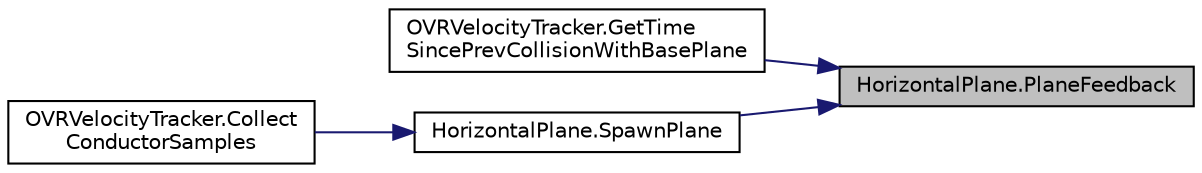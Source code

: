 digraph "HorizontalPlane.PlaneFeedback"
{
 // LATEX_PDF_SIZE
  edge [fontname="Helvetica",fontsize="10",labelfontname="Helvetica",labelfontsize="10"];
  node [fontname="Helvetica",fontsize="10",shape=record];
  rankdir="RL";
  Node1 [label="HorizontalPlane.PlaneFeedback",height=0.2,width=0.4,color="black", fillcolor="grey75", style="filled", fontcolor="black",tooltip="Calls the haptic feedback and ripple feedback"];
  Node1 -> Node2 [dir="back",color="midnightblue",fontsize="10",style="solid",fontname="Helvetica"];
  Node2 [label="OVRVelocityTracker.GetTime\lSincePrevCollisionWithBasePlane",height=0.2,width=0.4,color="black", fillcolor="white", style="filled",URL="$class_o_v_r_velocity_tracker.html#ab6af2f8603bf5affb3cb513cfe0455a6",tooltip="Calculates time elapsed since the last recorded collision with the base plane Trigger on device must ..."];
  Node1 -> Node3 [dir="back",color="midnightblue",fontsize="10",style="solid",fontname="Helvetica"];
  Node3 [label="HorizontalPlane.SpawnPlane",height=0.2,width=0.4,color="black", fillcolor="white", style="filled",URL="$class_horizontal_plane.html#a1e20bf1945249a1a7e84a1cfa8cc6137",tooltip="Creates horizontal plane at (x,y,z) controllerPosition during initial prep beat"];
  Node3 -> Node4 [dir="back",color="midnightblue",fontsize="10",style="solid",fontname="Helvetica"];
  Node4 [label="OVRVelocityTracker.Collect\lConductorSamples",height=0.2,width=0.4,color="black", fillcolor="white", style="filled",URL="$class_o_v_r_velocity_tracker.html#a800d664c6b37036a38bd9e705c6809d4",tooltip="Collects conductor samples every 'DistanceBetweenMeasurements' apart."];
}
